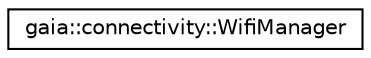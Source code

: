 digraph G
{
  edge [fontname="Helvetica",fontsize="10",labelfontname="Helvetica",labelfontsize="10"];
  node [fontname="Helvetica",fontsize="10",shape=record];
  rankdir=LR;
  Node1 [label="gaia::connectivity::WifiManager",height=0.2,width=0.4,color="black", fillcolor="white", style="filled",URL="$d0/d3a/classgaia_1_1connectivity_1_1_wifi_manager.html",tooltip="This class provides the primary API for managing all aspects of Wi-Fi connectivity."];
}
